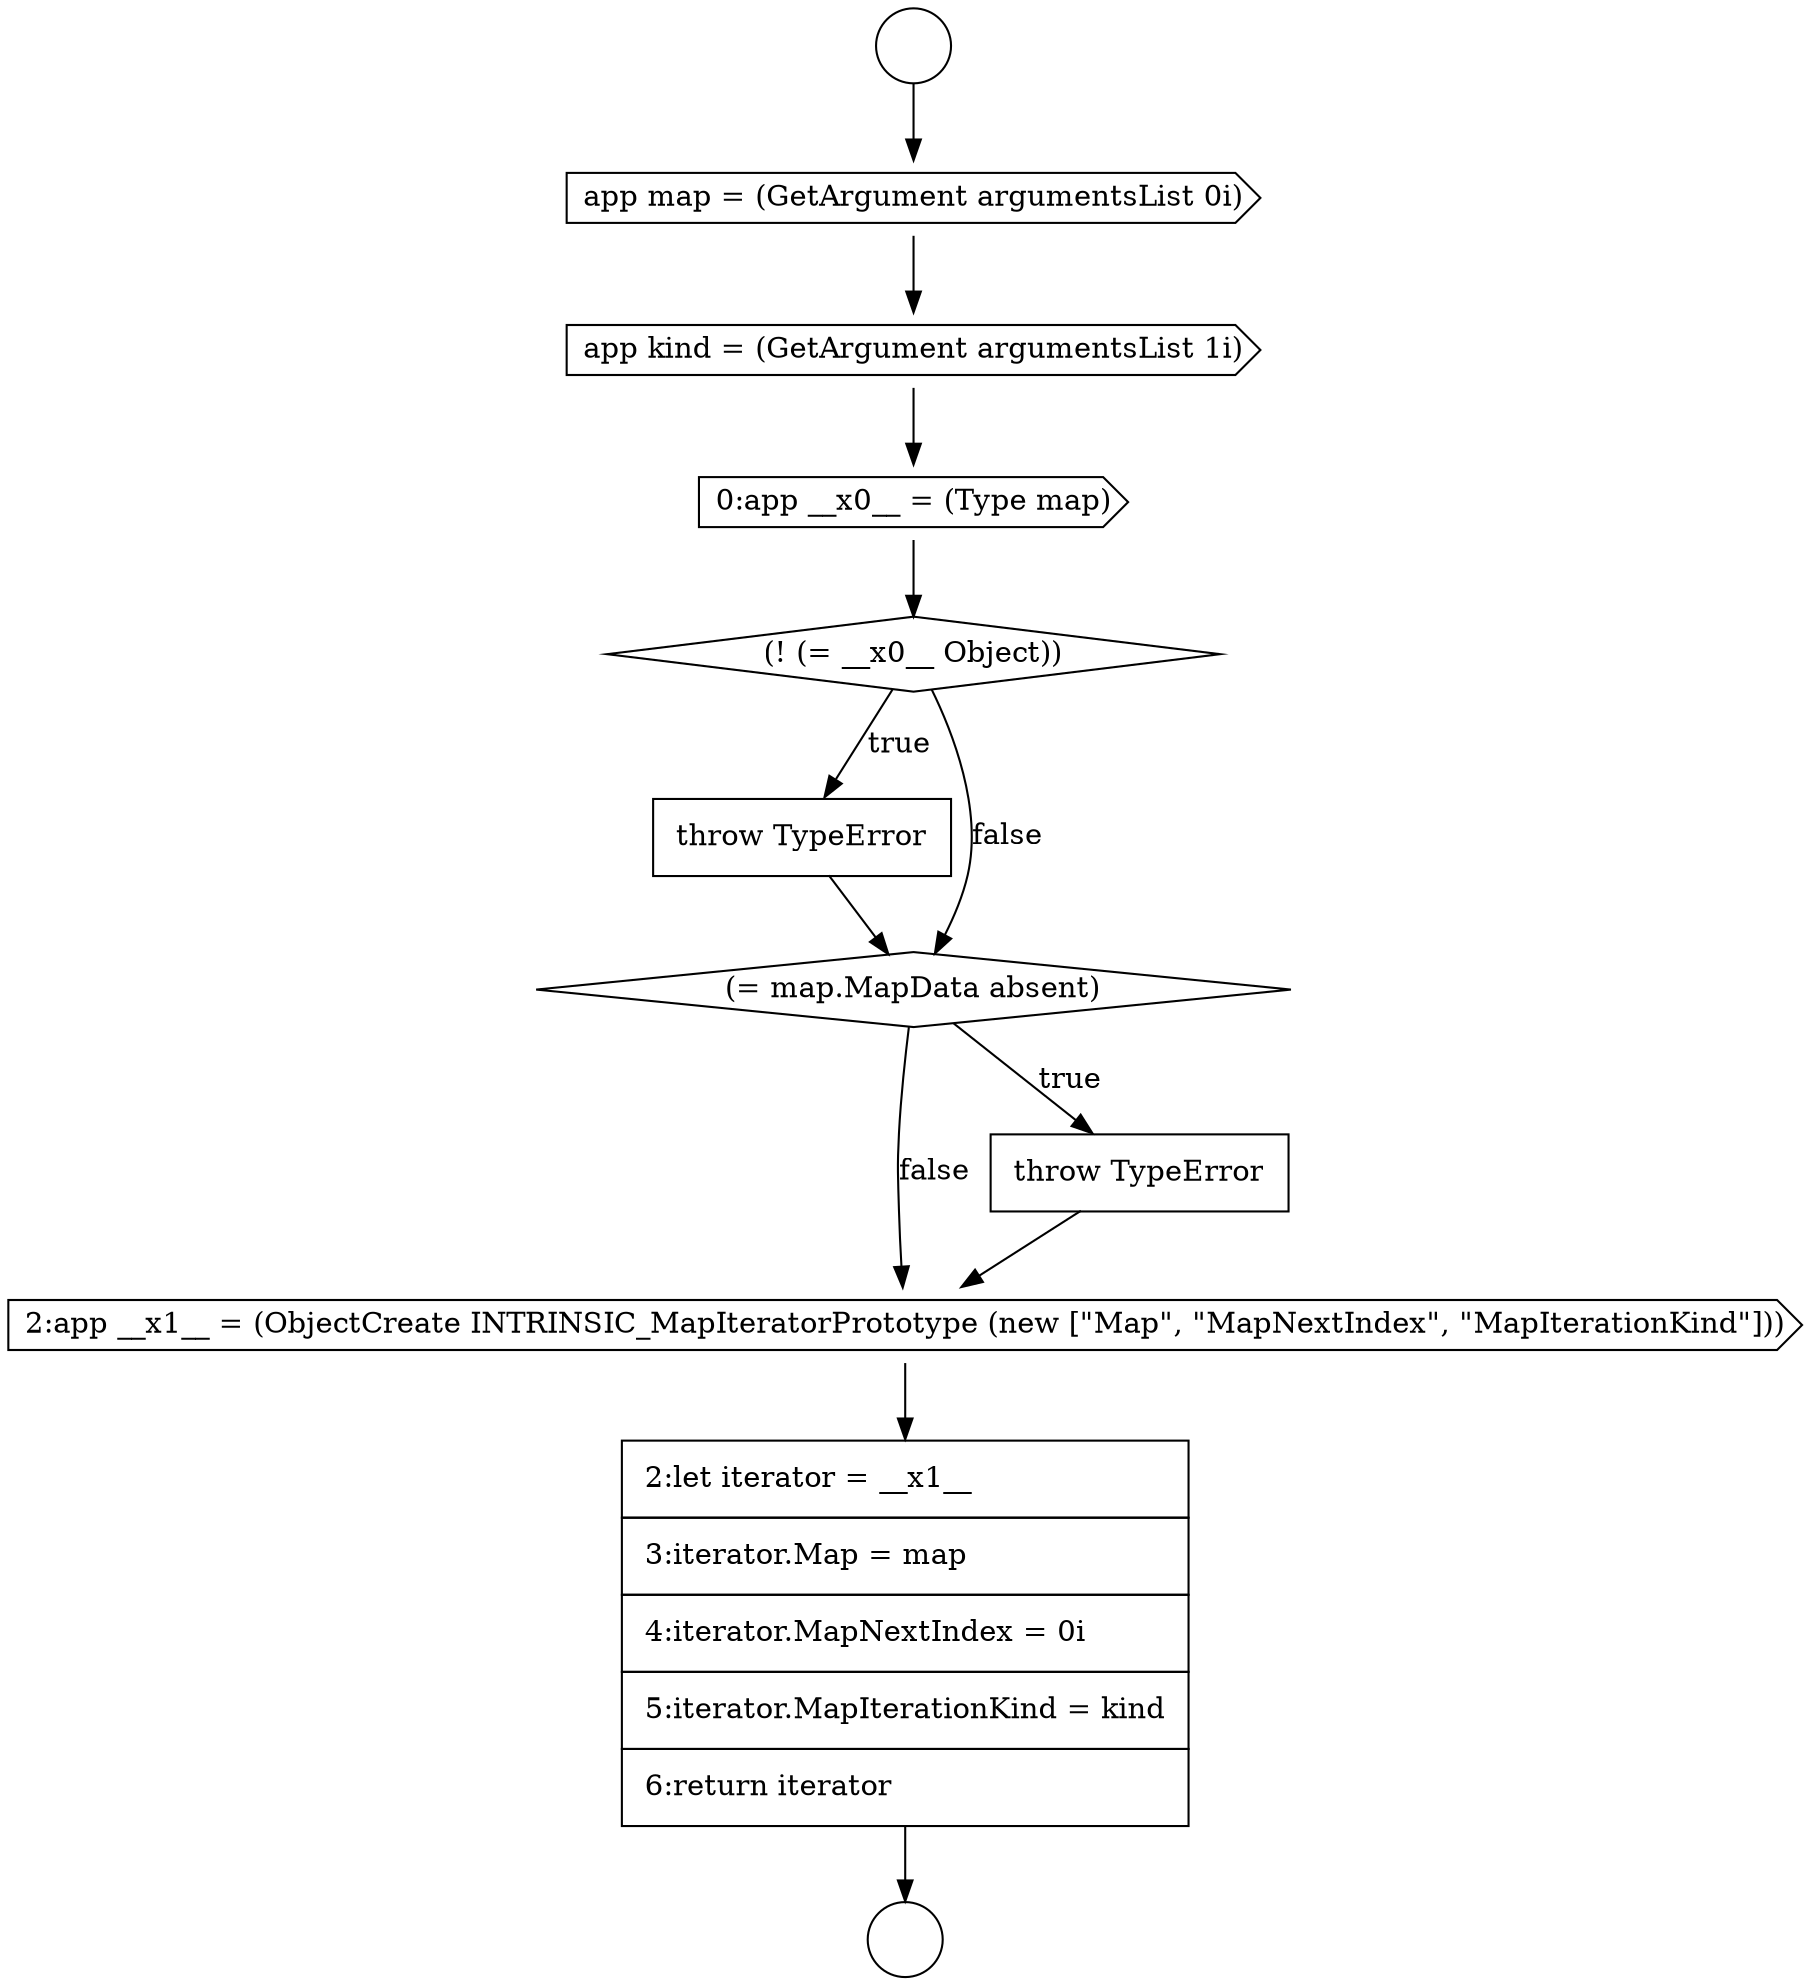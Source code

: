 digraph {
  node15889 [shape=none, margin=0, label=<<font color="black">
    <table border="0" cellborder="1" cellspacing="0" cellpadding="10">
      <tr><td align="left">throw TypeError</td></tr>
    </table>
  </font>> color="black" fillcolor="white" style=filled]
  node15885 [shape=cds, label=<<font color="black">app map = (GetArgument argumentsList 0i)</font>> color="black" fillcolor="white" style=filled]
  node15893 [shape=none, margin=0, label=<<font color="black">
    <table border="0" cellborder="1" cellspacing="0" cellpadding="10">
      <tr><td align="left">2:let iterator = __x1__</td></tr>
      <tr><td align="left">3:iterator.Map = map</td></tr>
      <tr><td align="left">4:iterator.MapNextIndex = 0i</td></tr>
      <tr><td align="left">5:iterator.MapIterationKind = kind</td></tr>
      <tr><td align="left">6:return iterator</td></tr>
    </table>
  </font>> color="black" fillcolor="white" style=filled]
  node15892 [shape=cds, label=<<font color="black">2:app __x1__ = (ObjectCreate INTRINSIC_MapIteratorPrototype (new [&quot;Map&quot;, &quot;MapNextIndex&quot;, &quot;MapIterationKind&quot;]))</font>> color="black" fillcolor="white" style=filled]
  node15886 [shape=cds, label=<<font color="black">app kind = (GetArgument argumentsList 1i)</font>> color="black" fillcolor="white" style=filled]
  node15887 [shape=cds, label=<<font color="black">0:app __x0__ = (Type map)</font>> color="black" fillcolor="white" style=filled]
  node15891 [shape=none, margin=0, label=<<font color="black">
    <table border="0" cellborder="1" cellspacing="0" cellpadding="10">
      <tr><td align="left">throw TypeError</td></tr>
    </table>
  </font>> color="black" fillcolor="white" style=filled]
  node15890 [shape=diamond, label=<<font color="black">(= map.MapData absent)</font>> color="black" fillcolor="white" style=filled]
  node15884 [shape=circle label=" " color="black" fillcolor="white" style=filled]
  node15883 [shape=circle label=" " color="black" fillcolor="white" style=filled]
  node15888 [shape=diamond, label=<<font color="black">(! (= __x0__ Object))</font>> color="black" fillcolor="white" style=filled]
  node15883 -> node15885 [ color="black"]
  node15893 -> node15884 [ color="black"]
  node15892 -> node15893 [ color="black"]
  node15891 -> node15892 [ color="black"]
  node15890 -> node15891 [label=<<font color="black">true</font>> color="black"]
  node15890 -> node15892 [label=<<font color="black">false</font>> color="black"]
  node15888 -> node15889 [label=<<font color="black">true</font>> color="black"]
  node15888 -> node15890 [label=<<font color="black">false</font>> color="black"]
  node15886 -> node15887 [ color="black"]
  node15887 -> node15888 [ color="black"]
  node15885 -> node15886 [ color="black"]
  node15889 -> node15890 [ color="black"]
}
